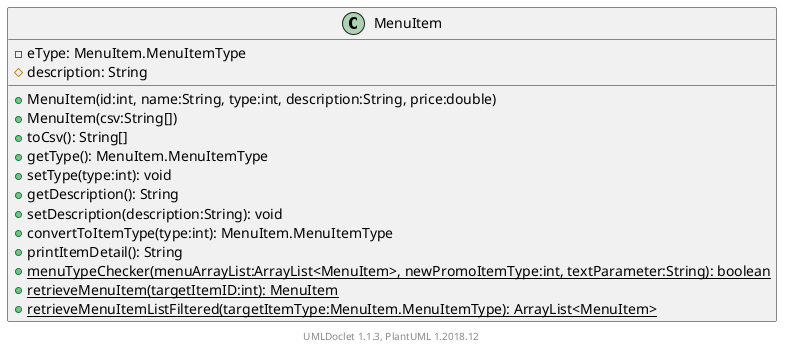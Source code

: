 @startuml

    class MenuItem [[../sg/edu/ntu/scse/cz2002/objects/restaurantItem/MenuItem.html]] {
        -eType: MenuItem.MenuItemType
        #description: String
        +MenuItem(id:int, name:String, type:int, description:String, price:double)
        +MenuItem(csv:String[])
        +toCsv(): String[]
        +getType(): MenuItem.MenuItemType
        +setType(type:int): void
        +getDescription(): String
        +setDescription(description:String): void
        +convertToItemType(type:int): MenuItem.MenuItemType
        +printItemDetail(): String
        {static} +menuTypeChecker(menuArrayList:ArrayList<MenuItem>, newPromoItemType:int, textParameter:String): boolean
        {static} +retrieveMenuItem(targetItemID:int): MenuItem
        {static} +retrieveMenuItemListFiltered(targetItemType:MenuItem.MenuItemType): ArrayList<MenuItem>
    }


    center footer UMLDoclet 1.1.3, PlantUML 1.2018.12
@enduml
